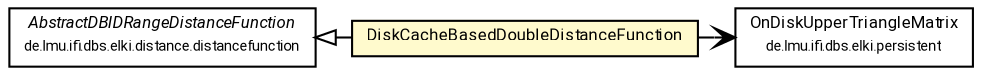 #!/usr/local/bin/dot
#
# Class diagram 
# Generated by UMLGraph version R5_7_2-60-g0e99a6 (http://www.spinellis.gr/umlgraph/)
#

digraph G {
	graph [fontnames="svg"]
	edge [fontname="Roboto",fontsize=7,labelfontname="Roboto",labelfontsize=7,color="black"];
	node [fontname="Roboto",fontcolor="black",fontsize=8,shape=plaintext,margin=0,width=0,height=0];
	nodesep=0.15;
	ranksep=0.25;
	rankdir=LR;
	// de.lmu.ifi.dbs.elki.distance.distancefunction.AbstractDBIDRangeDistanceFunction
	c3358632 [label=<<table title="de.lmu.ifi.dbs.elki.distance.distancefunction.AbstractDBIDRangeDistanceFunction" border="0" cellborder="1" cellspacing="0" cellpadding="2" href="../AbstractDBIDRangeDistanceFunction.html" target="_parent">
		<tr><td><table border="0" cellspacing="0" cellpadding="1">
		<tr><td align="center" balign="center"> <font face="Roboto"><i>AbstractDBIDRangeDistanceFunction</i></font> </td></tr>
		<tr><td align="center" balign="center"> <font face="Roboto" point-size="7.0">de.lmu.ifi.dbs.elki.distance.distancefunction</font> </td></tr>
		</table></td></tr>
		</table>>, URL="../AbstractDBIDRangeDistanceFunction.html"];
	// de.lmu.ifi.dbs.elki.persistent.OnDiskUpperTriangleMatrix
	c3359563 [label=<<table title="de.lmu.ifi.dbs.elki.persistent.OnDiskUpperTriangleMatrix" border="0" cellborder="1" cellspacing="0" cellpadding="2" href="../../../persistent/OnDiskUpperTriangleMatrix.html" target="_parent">
		<tr><td><table border="0" cellspacing="0" cellpadding="1">
		<tr><td align="center" balign="center"> <font face="Roboto">OnDiskUpperTriangleMatrix</font> </td></tr>
		<tr><td align="center" balign="center"> <font face="Roboto" point-size="7.0">de.lmu.ifi.dbs.elki.persistent</font> </td></tr>
		</table></td></tr>
		</table>>, URL="../../../persistent/OnDiskUpperTriangleMatrix.html"];
	// de.lmu.ifi.dbs.elki.distance.distancefunction.external.DiskCacheBasedDoubleDistanceFunction
	c3359581 [label=<<table title="de.lmu.ifi.dbs.elki.distance.distancefunction.external.DiskCacheBasedDoubleDistanceFunction" border="0" cellborder="1" cellspacing="0" cellpadding="2" bgcolor="lemonChiffon" href="DiskCacheBasedDoubleDistanceFunction.html" target="_parent">
		<tr><td><table border="0" cellspacing="0" cellpadding="1">
		<tr><td align="center" balign="center"> <font face="Roboto">DiskCacheBasedDoubleDistanceFunction</font> </td></tr>
		</table></td></tr>
		</table>>, URL="DiskCacheBasedDoubleDistanceFunction.html"];
	// de.lmu.ifi.dbs.elki.distance.distancefunction.external.DiskCacheBasedDoubleDistanceFunction extends de.lmu.ifi.dbs.elki.distance.distancefunction.AbstractDBIDRangeDistanceFunction
	c3358632 -> c3359581 [arrowtail=empty,dir=back,weight=10];
	// de.lmu.ifi.dbs.elki.distance.distancefunction.external.DiskCacheBasedDoubleDistanceFunction navassoc de.lmu.ifi.dbs.elki.persistent.OnDiskUpperTriangleMatrix
	c3359581 -> c3359563 [arrowhead=open,weight=1];
}

